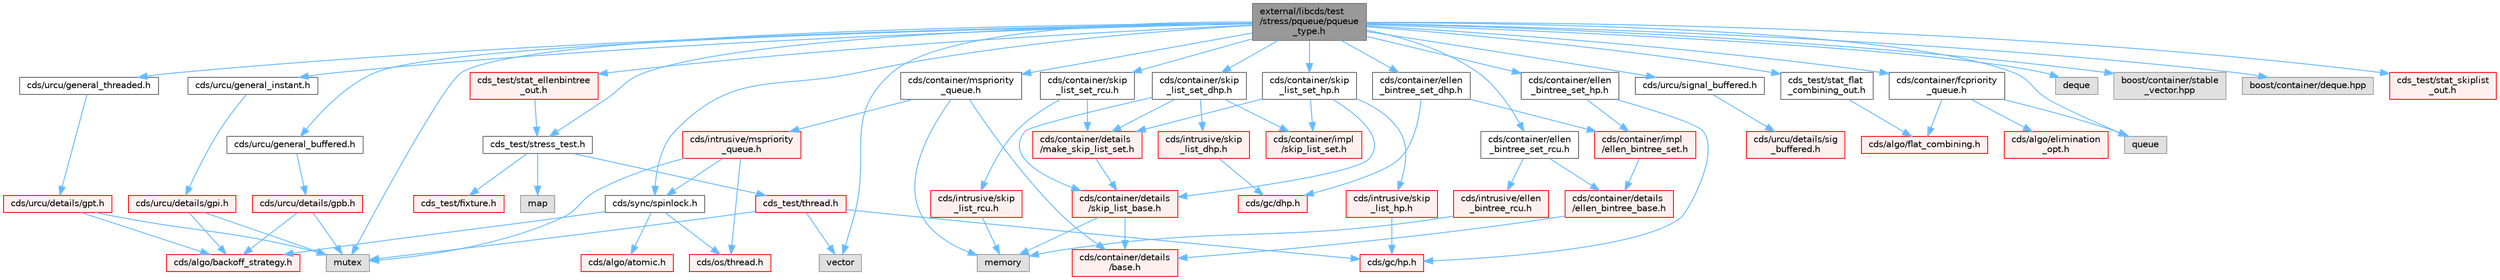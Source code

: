 digraph "external/libcds/test/stress/pqueue/pqueue_type.h"
{
 // LATEX_PDF_SIZE
  bgcolor="transparent";
  edge [fontname=Helvetica,fontsize=10,labelfontname=Helvetica,labelfontsize=10];
  node [fontname=Helvetica,fontsize=10,shape=box,height=0.2,width=0.4];
  Node1 [id="Node000001",label="external/libcds/test\l/stress/pqueue/pqueue\l_type.h",height=0.2,width=0.4,color="gray40", fillcolor="grey60", style="filled", fontcolor="black",tooltip=" "];
  Node1 -> Node2 [id="edge1_Node000001_Node000002",color="steelblue1",style="solid",tooltip=" "];
  Node2 [id="Node000002",label="cds/urcu/general_instant.h",height=0.2,width=0.4,color="grey40", fillcolor="white", style="filled",URL="$general__instant_8h.html",tooltip=" "];
  Node2 -> Node3 [id="edge2_Node000002_Node000003",color="steelblue1",style="solid",tooltip=" "];
  Node3 [id="Node000003",label="cds/urcu/details/gpi.h",height=0.2,width=0.4,color="red", fillcolor="#FFF0F0", style="filled",URL="$gpi_8h.html",tooltip=" "];
  Node3 -> Node4 [id="edge3_Node000003_Node000004",color="steelblue1",style="solid",tooltip=" "];
  Node4 [id="Node000004",label="mutex",height=0.2,width=0.4,color="grey60", fillcolor="#E0E0E0", style="filled",tooltip=" "];
  Node3 -> Node53 [id="edge4_Node000003_Node000053",color="steelblue1",style="solid",tooltip=" "];
  Node53 [id="Node000053",label="cds/algo/backoff_strategy.h",height=0.2,width=0.4,color="red", fillcolor="#FFF0F0", style="filled",URL="$backoff__strategy_8h.html",tooltip=" "];
  Node1 -> Node57 [id="edge5_Node000001_Node000057",color="steelblue1",style="solid",tooltip=" "];
  Node57 [id="Node000057",label="cds/urcu/general_buffered.h",height=0.2,width=0.4,color="grey40", fillcolor="white", style="filled",URL="$general__buffered_8h.html",tooltip=" "];
  Node57 -> Node58 [id="edge6_Node000057_Node000058",color="steelblue1",style="solid",tooltip=" "];
  Node58 [id="Node000058",label="cds/urcu/details/gpb.h",height=0.2,width=0.4,color="red", fillcolor="#FFF0F0", style="filled",URL="$gpb_8h.html",tooltip=" "];
  Node58 -> Node4 [id="edge7_Node000058_Node000004",color="steelblue1",style="solid",tooltip=" "];
  Node58 -> Node53 [id="edge8_Node000058_Node000053",color="steelblue1",style="solid",tooltip=" "];
  Node1 -> Node71 [id="edge9_Node000001_Node000071",color="steelblue1",style="solid",tooltip=" "];
  Node71 [id="Node000071",label="cds/urcu/general_threaded.h",height=0.2,width=0.4,color="grey40", fillcolor="white", style="filled",URL="$general__threaded_8h.html",tooltip=" "];
  Node71 -> Node72 [id="edge10_Node000071_Node000072",color="steelblue1",style="solid",tooltip=" "];
  Node72 [id="Node000072",label="cds/urcu/details/gpt.h",height=0.2,width=0.4,color="red", fillcolor="#FFF0F0", style="filled",URL="$gpt_8h.html",tooltip=" "];
  Node72 -> Node4 [id="edge11_Node000072_Node000004",color="steelblue1",style="solid",tooltip=" "];
  Node72 -> Node53 [id="edge12_Node000072_Node000053",color="steelblue1",style="solid",tooltip=" "];
  Node1 -> Node75 [id="edge13_Node000001_Node000075",color="steelblue1",style="solid",tooltip=" "];
  Node75 [id="Node000075",label="cds/urcu/signal_buffered.h",height=0.2,width=0.4,color="grey40", fillcolor="white", style="filled",URL="$signal__buffered_8h.html",tooltip=" "];
  Node75 -> Node76 [id="edge14_Node000075_Node000076",color="steelblue1",style="solid",tooltip=" "];
  Node76 [id="Node000076",label="cds/urcu/details/sig\l_buffered.h",height=0.2,width=0.4,color="red", fillcolor="#FFF0F0", style="filled",URL="$sig__buffered_8h.html",tooltip=" "];
  Node1 -> Node78 [id="edge15_Node000001_Node000078",color="steelblue1",style="solid",tooltip=" "];
  Node78 [id="Node000078",label="cds/container/mspriority\l_queue.h",height=0.2,width=0.4,color="grey40", fillcolor="white", style="filled",URL="$container_2mspriority__queue_8h.html",tooltip=" "];
  Node78 -> Node17 [id="edge16_Node000078_Node000017",color="steelblue1",style="solid",tooltip=" "];
  Node17 [id="Node000017",label="memory",height=0.2,width=0.4,color="grey60", fillcolor="#E0E0E0", style="filled",tooltip=" "];
  Node78 -> Node61 [id="edge17_Node000078_Node000061",color="steelblue1",style="solid",tooltip=" "];
  Node61 [id="Node000061",label="cds/container/details\l/base.h",height=0.2,width=0.4,color="red", fillcolor="#FFF0F0", style="filled",URL="$external_2libcds_2cds_2container_2details_2base_8h.html",tooltip=" "];
  Node78 -> Node79 [id="edge18_Node000078_Node000079",color="steelblue1",style="solid",tooltip=" "];
  Node79 [id="Node000079",label="cds/intrusive/mspriority\l_queue.h",height=0.2,width=0.4,color="red", fillcolor="#FFF0F0", style="filled",URL="$intrusive_2mspriority__queue_8h.html",tooltip=" "];
  Node79 -> Node4 [id="edge19_Node000079_Node000004",color="steelblue1",style="solid",tooltip=" "];
  Node79 -> Node80 [id="edge20_Node000079_Node000080",color="steelblue1",style="solid",tooltip=" "];
  Node80 [id="Node000080",label="cds/sync/spinlock.h",height=0.2,width=0.4,color="grey40", fillcolor="white", style="filled",URL="$sync_2spinlock_8h.html",tooltip=" "];
  Node80 -> Node8 [id="edge21_Node000080_Node000008",color="steelblue1",style="solid",tooltip=" "];
  Node8 [id="Node000008",label="cds/algo/atomic.h",height=0.2,width=0.4,color="red", fillcolor="#FFF0F0", style="filled",URL="$external_2libcds_2cds_2algo_2atomic_8h.html",tooltip=" "];
  Node80 -> Node42 [id="edge22_Node000080_Node000042",color="steelblue1",style="solid",tooltip=" "];
  Node42 [id="Node000042",label="cds/os/thread.h",height=0.2,width=0.4,color="red", fillcolor="#FFF0F0", style="filled",URL="$cds_2os_2thread_8h.html",tooltip=" "];
  Node80 -> Node53 [id="edge23_Node000080_Node000053",color="steelblue1",style="solid",tooltip=" "];
  Node79 -> Node42 [id="edge24_Node000079_Node000042",color="steelblue1",style="solid",tooltip=" "];
  Node1 -> Node84 [id="edge25_Node000001_Node000084",color="steelblue1",style="solid",tooltip=" "];
  Node84 [id="Node000084",label="cds/container/fcpriority\l_queue.h",height=0.2,width=0.4,color="grey40", fillcolor="white", style="filled",URL="$fcpriority__queue_8h.html",tooltip=" "];
  Node84 -> Node85 [id="edge26_Node000084_Node000085",color="steelblue1",style="solid",tooltip=" "];
  Node85 [id="Node000085",label="cds/algo/flat_combining.h",height=0.2,width=0.4,color="red", fillcolor="#FFF0F0", style="filled",URL="$flat__combining_8h.html",tooltip=" "];
  Node84 -> Node90 [id="edge27_Node000084_Node000090",color="steelblue1",style="solid",tooltip=" "];
  Node90 [id="Node000090",label="cds/algo/elimination\l_opt.h",height=0.2,width=0.4,color="red", fillcolor="#FFF0F0", style="filled",URL="$elimination__opt_8h.html",tooltip=" "];
  Node84 -> Node91 [id="edge28_Node000084_Node000091",color="steelblue1",style="solid",tooltip=" "];
  Node91 [id="Node000091",label="queue",height=0.2,width=0.4,color="grey60", fillcolor="#E0E0E0", style="filled",tooltip=" "];
  Node1 -> Node92 [id="edge29_Node000001_Node000092",color="steelblue1",style="solid",tooltip=" "];
  Node92 [id="Node000092",label="cds/container/ellen\l_bintree_set_hp.h",height=0.2,width=0.4,color="grey40", fillcolor="white", style="filled",URL="$ellen__bintree__set__hp_8h.html",tooltip=" "];
  Node92 -> Node93 [id="edge30_Node000092_Node000093",color="steelblue1",style="solid",tooltip=" "];
  Node93 [id="Node000093",label="cds/gc/hp.h",height=0.2,width=0.4,color="red", fillcolor="#FFF0F0", style="filled",URL="$hp_8h.html",tooltip=" "];
  Node92 -> Node95 [id="edge31_Node000092_Node000095",color="steelblue1",style="solid",tooltip=" "];
  Node95 [id="Node000095",label="cds/container/impl\l/ellen_bintree_set.h",height=0.2,width=0.4,color="red", fillcolor="#FFF0F0", style="filled",URL="$ellen__bintree__set_8h.html",tooltip=" "];
  Node95 -> Node96 [id="edge32_Node000095_Node000096",color="steelblue1",style="solid",tooltip=" "];
  Node96 [id="Node000096",label="cds/container/details\l/ellen_bintree_base.h",height=0.2,width=0.4,color="red", fillcolor="#FFF0F0", style="filled",URL="$container_2details_2ellen__bintree__base_8h.html",tooltip=" "];
  Node96 -> Node61 [id="edge33_Node000096_Node000061",color="steelblue1",style="solid",tooltip=" "];
  Node1 -> Node103 [id="edge34_Node000001_Node000103",color="steelblue1",style="solid",tooltip=" "];
  Node103 [id="Node000103",label="cds/container/ellen\l_bintree_set_dhp.h",height=0.2,width=0.4,color="grey40", fillcolor="white", style="filled",URL="$ellen__bintree__set__dhp_8h.html",tooltip=" "];
  Node103 -> Node104 [id="edge35_Node000103_Node000104",color="steelblue1",style="solid",tooltip=" "];
  Node104 [id="Node000104",label="cds/gc/dhp.h",height=0.2,width=0.4,color="red", fillcolor="#FFF0F0", style="filled",URL="$dhp_8h.html",tooltip=" "];
  Node103 -> Node95 [id="edge36_Node000103_Node000095",color="steelblue1",style="solid",tooltip=" "];
  Node1 -> Node107 [id="edge37_Node000001_Node000107",color="steelblue1",style="solid",tooltip=" "];
  Node107 [id="Node000107",label="cds/container/ellen\l_bintree_set_rcu.h",height=0.2,width=0.4,color="grey40", fillcolor="white", style="filled",URL="$ellen__bintree__set__rcu_8h.html",tooltip=" "];
  Node107 -> Node96 [id="edge38_Node000107_Node000096",color="steelblue1",style="solid",tooltip=" "];
  Node107 -> Node108 [id="edge39_Node000107_Node000108",color="steelblue1",style="solid",tooltip=" "];
  Node108 [id="Node000108",label="cds/intrusive/ellen\l_bintree_rcu.h",height=0.2,width=0.4,color="red", fillcolor="#FFF0F0", style="filled",URL="$ellen__bintree__rcu_8h.html",tooltip=" "];
  Node108 -> Node17 [id="edge40_Node000108_Node000017",color="steelblue1",style="solid",tooltip=" "];
  Node1 -> Node110 [id="edge41_Node000001_Node000110",color="steelblue1",style="solid",tooltip=" "];
  Node110 [id="Node000110",label="cds/container/skip\l_list_set_hp.h",height=0.2,width=0.4,color="grey40", fillcolor="white", style="filled",URL="$skip__list__set__hp_8h.html",tooltip=" "];
  Node110 -> Node111 [id="edge42_Node000110_Node000111",color="steelblue1",style="solid",tooltip=" "];
  Node111 [id="Node000111",label="cds/container/details\l/skip_list_base.h",height=0.2,width=0.4,color="red", fillcolor="#FFF0F0", style="filled",URL="$container_2details_2skip__list__base_8h.html",tooltip=" "];
  Node111 -> Node61 [id="edge43_Node000111_Node000061",color="steelblue1",style="solid",tooltip=" "];
  Node111 -> Node17 [id="edge44_Node000111_Node000017",color="steelblue1",style="solid",tooltip=" "];
  Node110 -> Node115 [id="edge45_Node000110_Node000115",color="steelblue1",style="solid",tooltip=" "];
  Node115 [id="Node000115",label="cds/intrusive/skip\l_list_hp.h",height=0.2,width=0.4,color="red", fillcolor="#FFF0F0", style="filled",URL="$skip__list__hp_8h.html",tooltip=" "];
  Node115 -> Node93 [id="edge46_Node000115_Node000093",color="steelblue1",style="solid",tooltip=" "];
  Node110 -> Node117 [id="edge47_Node000110_Node000117",color="steelblue1",style="solid",tooltip=" "];
  Node117 [id="Node000117",label="cds/container/details\l/make_skip_list_set.h",height=0.2,width=0.4,color="red", fillcolor="#FFF0F0", style="filled",URL="$make__skip__list__set_8h.html",tooltip=" "];
  Node117 -> Node111 [id="edge48_Node000117_Node000111",color="steelblue1",style="solid",tooltip=" "];
  Node110 -> Node118 [id="edge49_Node000110_Node000118",color="steelblue1",style="solid",tooltip=" "];
  Node118 [id="Node000118",label="cds/container/impl\l/skip_list_set.h",height=0.2,width=0.4,color="red", fillcolor="#FFF0F0", style="filled",URL="$skip__list__set_8h.html",tooltip=" "];
  Node1 -> Node119 [id="edge50_Node000001_Node000119",color="steelblue1",style="solid",tooltip=" "];
  Node119 [id="Node000119",label="cds/container/skip\l_list_set_dhp.h",height=0.2,width=0.4,color="grey40", fillcolor="white", style="filled",URL="$skip__list__set__dhp_8h.html",tooltip=" "];
  Node119 -> Node111 [id="edge51_Node000119_Node000111",color="steelblue1",style="solid",tooltip=" "];
  Node119 -> Node120 [id="edge52_Node000119_Node000120",color="steelblue1",style="solid",tooltip=" "];
  Node120 [id="Node000120",label="cds/intrusive/skip\l_list_dhp.h",height=0.2,width=0.4,color="red", fillcolor="#FFF0F0", style="filled",URL="$skip__list__dhp_8h.html",tooltip=" "];
  Node120 -> Node104 [id="edge53_Node000120_Node000104",color="steelblue1",style="solid",tooltip=" "];
  Node119 -> Node117 [id="edge54_Node000119_Node000117",color="steelblue1",style="solid",tooltip=" "];
  Node119 -> Node118 [id="edge55_Node000119_Node000118",color="steelblue1",style="solid",tooltip=" "];
  Node1 -> Node121 [id="edge56_Node000001_Node000121",color="steelblue1",style="solid",tooltip=" "];
  Node121 [id="Node000121",label="cds/container/skip\l_list_set_rcu.h",height=0.2,width=0.4,color="grey40", fillcolor="white", style="filled",URL="$skip__list__set__rcu_8h.html",tooltip=" "];
  Node121 -> Node122 [id="edge57_Node000121_Node000122",color="steelblue1",style="solid",tooltip=" "];
  Node122 [id="Node000122",label="cds/intrusive/skip\l_list_rcu.h",height=0.2,width=0.4,color="red", fillcolor="#FFF0F0", style="filled",URL="$skip__list__rcu_8h.html",tooltip=" "];
  Node122 -> Node17 [id="edge58_Node000122_Node000017",color="steelblue1",style="solid",tooltip=" "];
  Node121 -> Node117 [id="edge59_Node000121_Node000117",color="steelblue1",style="solid",tooltip=" "];
  Node1 -> Node80 [id="edge60_Node000001_Node000080",color="steelblue1",style="solid",tooltip=" "];
  Node1 -> Node91 [id="edge61_Node000001_Node000091",color="steelblue1",style="solid",tooltip=" "];
  Node1 -> Node125 [id="edge62_Node000001_Node000125",color="steelblue1",style="solid",tooltip=" "];
  Node125 [id="Node000125",label="vector",height=0.2,width=0.4,color="grey60", fillcolor="#E0E0E0", style="filled",tooltip=" "];
  Node1 -> Node126 [id="edge63_Node000001_Node000126",color="steelblue1",style="solid",tooltip=" "];
  Node126 [id="Node000126",label="deque",height=0.2,width=0.4,color="grey60", fillcolor="#E0E0E0", style="filled",tooltip=" "];
  Node1 -> Node4 [id="edge64_Node000001_Node000004",color="steelblue1",style="solid",tooltip=" "];
  Node1 -> Node127 [id="edge65_Node000001_Node000127",color="steelblue1",style="solid",tooltip=" "];
  Node127 [id="Node000127",label="boost/container/stable\l_vector.hpp",height=0.2,width=0.4,color="grey60", fillcolor="#E0E0E0", style="filled",tooltip=" "];
  Node1 -> Node128 [id="edge66_Node000001_Node000128",color="steelblue1",style="solid",tooltip=" "];
  Node128 [id="Node000128",label="boost/container/deque.hpp",height=0.2,width=0.4,color="grey60", fillcolor="#E0E0E0", style="filled",tooltip=" "];
  Node1 -> Node129 [id="edge67_Node000001_Node000129",color="steelblue1",style="solid",tooltip=" "];
  Node129 [id="Node000129",label="cds_test/stress_test.h",height=0.2,width=0.4,color="grey40", fillcolor="white", style="filled",URL="$stress__test_8h.html",tooltip=" "];
  Node129 -> Node130 [id="edge68_Node000129_Node000130",color="steelblue1",style="solid",tooltip=" "];
  Node130 [id="Node000130",label="map",height=0.2,width=0.4,color="grey60", fillcolor="#E0E0E0", style="filled",tooltip=" "];
  Node129 -> Node131 [id="edge69_Node000129_Node000131",color="steelblue1",style="solid",tooltip=" "];
  Node131 [id="Node000131",label="cds_test/fixture.h",height=0.2,width=0.4,color="red", fillcolor="#FFF0F0", style="filled",URL="$fixture_8h.html",tooltip=" "];
  Node129 -> Node136 [id="edge70_Node000129_Node000136",color="steelblue1",style="solid",tooltip=" "];
  Node136 [id="Node000136",label="cds_test/thread.h",height=0.2,width=0.4,color="red", fillcolor="#FFF0F0", style="filled",URL="$test_2include_2cds__test_2thread_8h.html",tooltip=" "];
  Node136 -> Node125 [id="edge71_Node000136_Node000125",color="steelblue1",style="solid",tooltip=" "];
  Node136 -> Node4 [id="edge72_Node000136_Node000004",color="steelblue1",style="solid",tooltip=" "];
  Node136 -> Node93 [id="edge73_Node000136_Node000093",color="steelblue1",style="solid",tooltip=" "];
  Node1 -> Node137 [id="edge74_Node000001_Node000137",color="steelblue1",style="solid",tooltip=" "];
  Node137 [id="Node000137",label="cds_test/stat_ellenbintree\l_out.h",height=0.2,width=0.4,color="red", fillcolor="#FFF0F0", style="filled",URL="$stat__ellenbintree__out_8h.html",tooltip=" "];
  Node137 -> Node129 [id="edge75_Node000137_Node000129",color="steelblue1",style="solid",tooltip=" "];
  Node1 -> Node138 [id="edge76_Node000001_Node000138",color="steelblue1",style="solid",tooltip=" "];
  Node138 [id="Node000138",label="cds_test/stat_skiplist\l_out.h",height=0.2,width=0.4,color="red", fillcolor="#FFF0F0", style="filled",URL="$stat__skiplist__out_8h.html",tooltip=" "];
  Node1 -> Node139 [id="edge77_Node000001_Node000139",color="steelblue1",style="solid",tooltip=" "];
  Node139 [id="Node000139",label="cds_test/stat_flat\l_combining_out.h",height=0.2,width=0.4,color="grey40", fillcolor="white", style="filled",URL="$stat__flat__combining__out_8h.html",tooltip=" "];
  Node139 -> Node85 [id="edge78_Node000139_Node000085",color="steelblue1",style="solid",tooltip=" "];
}
